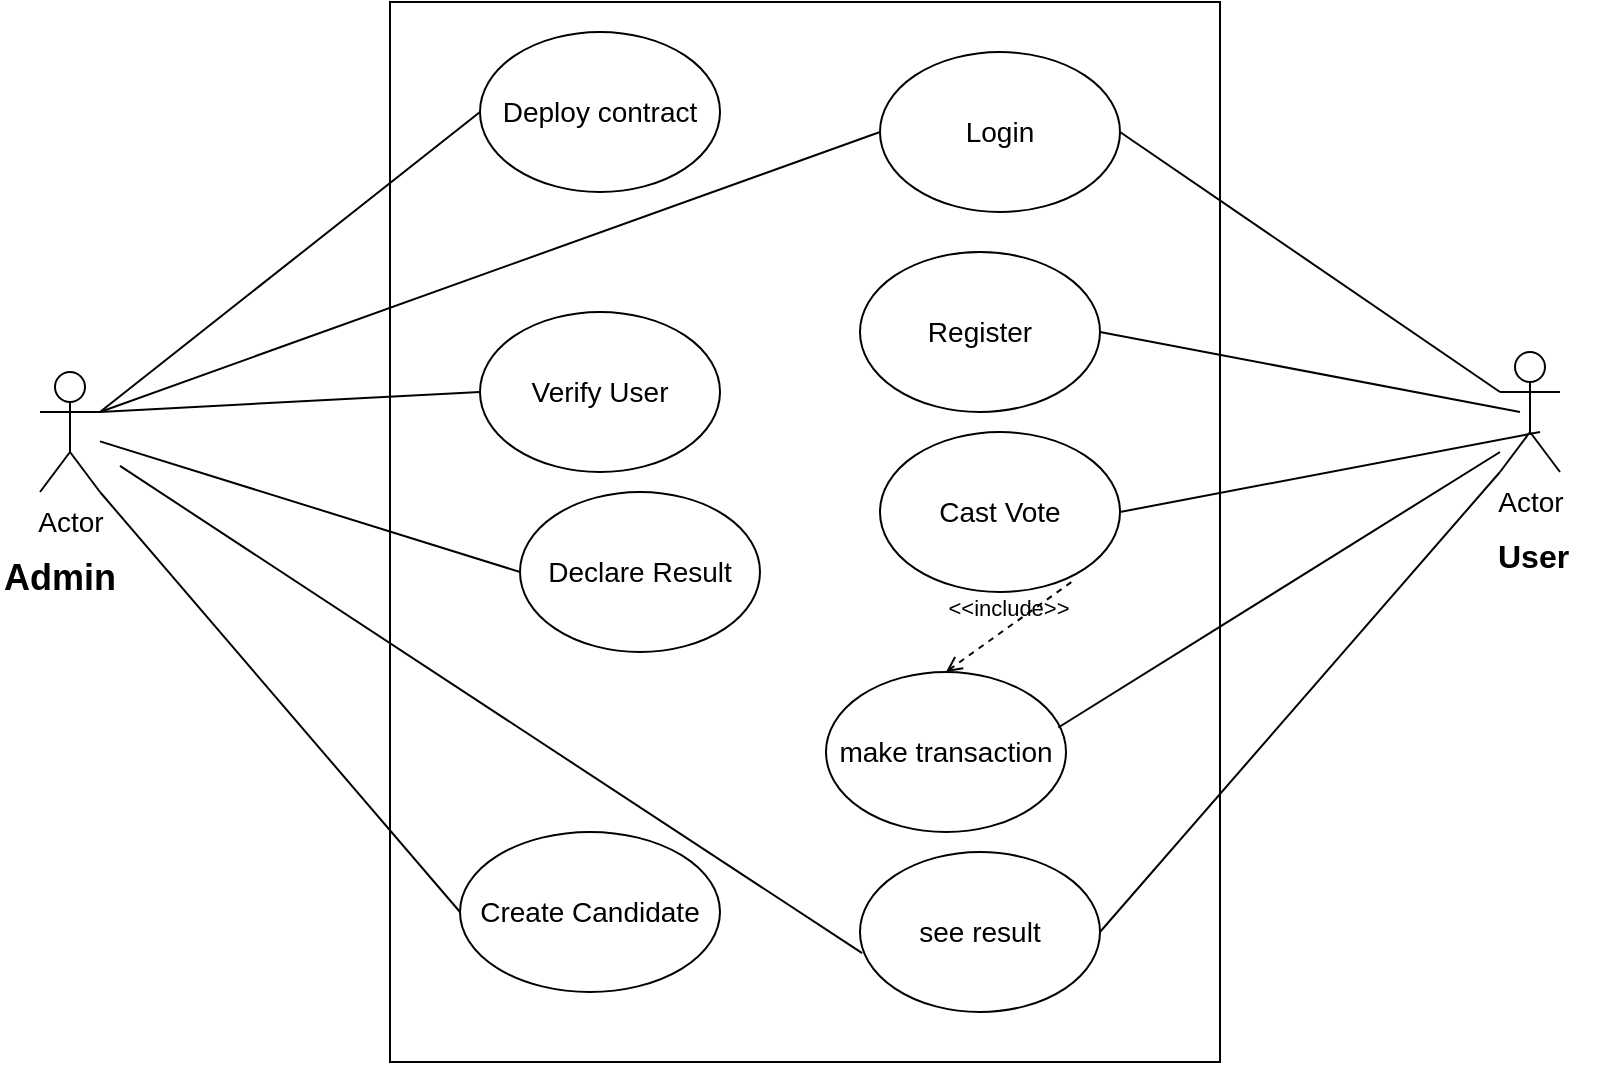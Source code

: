 <mxfile version="12.2.6" type="github" pages="1">
  <diagram id="ZjFbMUzR2h4XMt5LGLqK" name="Page-1">
    <mxGraphModel dx="1024" dy="534" grid="1" gridSize="10" guides="1" tooltips="1" connect="1" arrows="1" fold="1" page="1" pageScale="1" pageWidth="827" pageHeight="1169" math="0" shadow="0">
      <root>
        <mxCell id="MGRXwD8dUgbWrKYlEfeG-0"/>
        <mxCell id="MGRXwD8dUgbWrKYlEfeG-1" parent="MGRXwD8dUgbWrKYlEfeG-0"/>
        <mxCell id="dIiYX6rC-DH4-wpnL1Wr-92" value="" style="rounded=0;whiteSpace=wrap;html=1;fontSize=14;fontStyle=0" parent="MGRXwD8dUgbWrKYlEfeG-1" vertex="1">
          <mxGeometry x="195" y="5" width="415" height="530" as="geometry"/>
        </mxCell>
        <mxCell id="dIiYX6rC-DH4-wpnL1Wr-93" value="Actor" style="shape=umlActor;verticalLabelPosition=bottom;labelBackgroundColor=#ffffff;verticalAlign=top;html=1;outlineConnect=0;fontSize=14;fontStyle=0" parent="MGRXwD8dUgbWrKYlEfeG-1" vertex="1">
          <mxGeometry x="20" y="190" width="30" height="60" as="geometry"/>
        </mxCell>
        <mxCell id="dIiYX6rC-DH4-wpnL1Wr-94" value="Actor" style="shape=umlActor;verticalLabelPosition=bottom;labelBackgroundColor=#ffffff;verticalAlign=top;html=1;outlineConnect=0;fontSize=14;fontStyle=0" parent="MGRXwD8dUgbWrKYlEfeG-1" vertex="1">
          <mxGeometry x="750" y="180" width="30" height="60" as="geometry"/>
        </mxCell>
        <mxCell id="dIiYX6rC-DH4-wpnL1Wr-95" value="Deploy contract" style="ellipse;whiteSpace=wrap;html=1;fontSize=14;fontStyle=0" parent="MGRXwD8dUgbWrKYlEfeG-1" vertex="1">
          <mxGeometry x="240" y="20" width="120" height="80" as="geometry"/>
        </mxCell>
        <mxCell id="dIiYX6rC-DH4-wpnL1Wr-97" value="Verify User" style="ellipse;whiteSpace=wrap;html=1;fontSize=14;" parent="MGRXwD8dUgbWrKYlEfeG-1" vertex="1">
          <mxGeometry x="240" y="160" width="120" height="80" as="geometry"/>
        </mxCell>
        <mxCell id="dIiYX6rC-DH4-wpnL1Wr-98" value="Declare Result" style="ellipse;whiteSpace=wrap;html=1;fontSize=14;" parent="MGRXwD8dUgbWrKYlEfeG-1" vertex="1">
          <mxGeometry x="260" y="250" width="120" height="80" as="geometry"/>
        </mxCell>
        <mxCell id="dIiYX6rC-DH4-wpnL1Wr-99" value="Create Candidate" style="ellipse;whiteSpace=wrap;html=1;fontSize=14;" parent="MGRXwD8dUgbWrKYlEfeG-1" vertex="1">
          <mxGeometry x="230" y="420" width="130" height="80" as="geometry"/>
        </mxCell>
        <mxCell id="dIiYX6rC-DH4-wpnL1Wr-100" value="Login" style="ellipse;whiteSpace=wrap;html=1;fontSize=14;" parent="MGRXwD8dUgbWrKYlEfeG-1" vertex="1">
          <mxGeometry x="440" y="30" width="120" height="80" as="geometry"/>
        </mxCell>
        <mxCell id="dIiYX6rC-DH4-wpnL1Wr-101" value="Register" style="ellipse;whiteSpace=wrap;html=1;fontSize=14;" parent="MGRXwD8dUgbWrKYlEfeG-1" vertex="1">
          <mxGeometry x="430" y="130" width="120" height="80" as="geometry"/>
        </mxCell>
        <mxCell id="dIiYX6rC-DH4-wpnL1Wr-102" value="Cast Vote" style="ellipse;whiteSpace=wrap;html=1;fontSize=14;" parent="MGRXwD8dUgbWrKYlEfeG-1" vertex="1">
          <mxGeometry x="440" y="220" width="120" height="80" as="geometry"/>
        </mxCell>
        <mxCell id="dIiYX6rC-DH4-wpnL1Wr-103" value="see result" style="ellipse;whiteSpace=wrap;html=1;fontSize=14;" parent="MGRXwD8dUgbWrKYlEfeG-1" vertex="1">
          <mxGeometry x="430" y="430" width="120" height="80" as="geometry"/>
        </mxCell>
        <mxCell id="dIiYX6rC-DH4-wpnL1Wr-104" value="&lt;font style=&quot;font-size: 18px&quot;&gt;&lt;b&gt;Admin&lt;/b&gt;&lt;/font&gt;" style="text;html=1;resizable=0;points=[];autosize=1;align=left;verticalAlign=top;spacingTop=-4;fontSize=14;" parent="MGRXwD8dUgbWrKYlEfeG-1" vertex="1">
          <mxGeometry y="280" width="70" height="20" as="geometry"/>
        </mxCell>
        <mxCell id="dIiYX6rC-DH4-wpnL1Wr-105" value="&lt;b style=&quot;font-size: 16px;&quot;&gt;&lt;font style=&quot;font-size: 16px;&quot;&gt;User&lt;/font&gt;&lt;/b&gt;" style="text;html=1;resizable=0;points=[];autosize=1;align=left;verticalAlign=top;spacingTop=-4;fontSize=16;" parent="MGRXwD8dUgbWrKYlEfeG-1" vertex="1">
          <mxGeometry x="746.5" y="270" width="60" height="20" as="geometry"/>
        </mxCell>
        <mxCell id="dIiYX6rC-DH4-wpnL1Wr-106" value="" style="endArrow=none;html=1;fontSize=16;exitX=1;exitY=0.333;exitDx=0;exitDy=0;exitPerimeter=0;entryX=0;entryY=0.5;entryDx=0;entryDy=0;" parent="MGRXwD8dUgbWrKYlEfeG-1" source="dIiYX6rC-DH4-wpnL1Wr-93" target="dIiYX6rC-DH4-wpnL1Wr-95" edge="1">
          <mxGeometry width="50" height="50" relative="1" as="geometry">
            <mxPoint x="70" y="150" as="sourcePoint"/>
            <mxPoint x="120" y="100" as="targetPoint"/>
          </mxGeometry>
        </mxCell>
        <mxCell id="dIiYX6rC-DH4-wpnL1Wr-108" value="" style="endArrow=none;html=1;fontSize=16;exitX=1;exitY=0.333;exitDx=0;exitDy=0;exitPerimeter=0;entryX=0;entryY=0.5;entryDx=0;entryDy=0;" parent="MGRXwD8dUgbWrKYlEfeG-1" source="dIiYX6rC-DH4-wpnL1Wr-93" target="dIiYX6rC-DH4-wpnL1Wr-97" edge="1">
          <mxGeometry width="50" height="50" relative="1" as="geometry">
            <mxPoint x="60" y="220" as="sourcePoint"/>
            <mxPoint x="270.0" y="160" as="targetPoint"/>
          </mxGeometry>
        </mxCell>
        <mxCell id="dIiYX6rC-DH4-wpnL1Wr-109" value="" style="endArrow=none;html=1;fontSize=16;entryX=0;entryY=0.5;entryDx=0;entryDy=0;" parent="MGRXwD8dUgbWrKYlEfeG-1" source="dIiYX6rC-DH4-wpnL1Wr-93" target="dIiYX6rC-DH4-wpnL1Wr-98" edge="1">
          <mxGeometry width="50" height="50" relative="1" as="geometry">
            <mxPoint x="60" y="250" as="sourcePoint"/>
            <mxPoint x="250" y="250" as="targetPoint"/>
          </mxGeometry>
        </mxCell>
        <mxCell id="dIiYX6rC-DH4-wpnL1Wr-110" value="" style="endArrow=none;html=1;fontSize=16;exitX=1;exitY=1;exitDx=0;exitDy=0;exitPerimeter=0;entryX=0;entryY=0.5;entryDx=0;entryDy=0;" parent="MGRXwD8dUgbWrKYlEfeG-1" source="dIiYX6rC-DH4-wpnL1Wr-93" target="dIiYX6rC-DH4-wpnL1Wr-99" edge="1">
          <mxGeometry width="50" height="50" relative="1" as="geometry">
            <mxPoint x="80" y="240" as="sourcePoint"/>
            <mxPoint x="255.0" y="350" as="targetPoint"/>
          </mxGeometry>
        </mxCell>
        <mxCell id="dIiYX6rC-DH4-wpnL1Wr-111" value="" style="endArrow=none;html=1;fontSize=16;entryX=0;entryY=0.333;entryDx=0;entryDy=0;entryPerimeter=0;exitX=1;exitY=0.5;exitDx=0;exitDy=0;" parent="MGRXwD8dUgbWrKYlEfeG-1" source="dIiYX6rC-DH4-wpnL1Wr-100" target="dIiYX6rC-DH4-wpnL1Wr-94" edge="1">
          <mxGeometry width="50" height="50" relative="1" as="geometry">
            <mxPoint x="560" y="210" as="sourcePoint"/>
            <mxPoint x="610" y="160" as="targetPoint"/>
          </mxGeometry>
        </mxCell>
        <mxCell id="dIiYX6rC-DH4-wpnL1Wr-112" value="" style="endArrow=none;html=1;fontSize=16;entryX=0;entryY=0.333;entryDx=0;entryDy=0;entryPerimeter=0;exitX=1;exitY=0.5;exitDx=0;exitDy=0;" parent="MGRXwD8dUgbWrKYlEfeG-1" source="dIiYX6rC-DH4-wpnL1Wr-101" edge="1">
          <mxGeometry width="50" height="50" relative="1" as="geometry">
            <mxPoint x="570.0" y="110" as="sourcePoint"/>
            <mxPoint x="760" y="210" as="targetPoint"/>
          </mxGeometry>
        </mxCell>
        <mxCell id="dIiYX6rC-DH4-wpnL1Wr-113" value="" style="endArrow=none;html=1;fontSize=16;entryX=0;entryY=0.333;entryDx=0;entryDy=0;entryPerimeter=0;exitX=1;exitY=0.5;exitDx=0;exitDy=0;" parent="MGRXwD8dUgbWrKYlEfeG-1" source="dIiYX6rC-DH4-wpnL1Wr-102" edge="1">
          <mxGeometry width="50" height="50" relative="1" as="geometry">
            <mxPoint x="570.0" y="210" as="sourcePoint"/>
            <mxPoint x="770" y="220" as="targetPoint"/>
          </mxGeometry>
        </mxCell>
        <mxCell id="dIiYX6rC-DH4-wpnL1Wr-114" value="" style="endArrow=none;html=1;fontSize=16;entryX=0;entryY=1;entryDx=0;entryDy=0;entryPerimeter=0;exitX=1;exitY=0.5;exitDx=0;exitDy=0;" parent="MGRXwD8dUgbWrKYlEfeG-1" source="dIiYX6rC-DH4-wpnL1Wr-103" target="dIiYX6rC-DH4-wpnL1Wr-94" edge="1">
          <mxGeometry width="50" height="50" relative="1" as="geometry">
            <mxPoint x="570.0" y="300" as="sourcePoint"/>
            <mxPoint x="780" y="230" as="targetPoint"/>
          </mxGeometry>
        </mxCell>
        <mxCell id="dIiYX6rC-DH4-wpnL1Wr-115" value="" style="endArrow=none;html=1;fontSize=16;exitX=1;exitY=0.333;exitDx=0;exitDy=0;exitPerimeter=0;entryX=0;entryY=0.5;entryDx=0;entryDy=0;" parent="MGRXwD8dUgbWrKYlEfeG-1" source="dIiYX6rC-DH4-wpnL1Wr-93" target="dIiYX6rC-DH4-wpnL1Wr-100" edge="1">
          <mxGeometry width="50" height="50" relative="1" as="geometry">
            <mxPoint x="60" y="220" as="sourcePoint"/>
            <mxPoint x="250" y="70" as="targetPoint"/>
          </mxGeometry>
        </mxCell>
        <mxCell id="p4oKsnKEnJ_fwCQ6MbzO-0" value="" style="endArrow=none;html=1;fontSize=16;entryX=0.009;entryY=0.632;entryDx=0;entryDy=0;entryPerimeter=0;" edge="1" parent="MGRXwD8dUgbWrKYlEfeG-1" target="dIiYX6rC-DH4-wpnL1Wr-103">
          <mxGeometry width="50" height="50" relative="1" as="geometry">
            <mxPoint x="60" y="236.977" as="sourcePoint"/>
            <mxPoint x="260" y="330" as="targetPoint"/>
          </mxGeometry>
        </mxCell>
        <mxCell id="p4oKsnKEnJ_fwCQ6MbzO-1" value="&lt;font style=&quot;font-size: 14px&quot;&gt;make transaction&lt;/font&gt;" style="ellipse;whiteSpace=wrap;html=1;" vertex="1" parent="MGRXwD8dUgbWrKYlEfeG-1">
          <mxGeometry x="413" y="340" width="120" height="80" as="geometry"/>
        </mxCell>
        <mxCell id="p4oKsnKEnJ_fwCQ6MbzO-2" value="&amp;lt;&amp;lt;include&amp;gt;&amp;gt;" style="edgeStyle=none;html=1;endArrow=open;verticalAlign=bottom;dashed=1;labelBackgroundColor=none;entryX=0.5;entryY=0;entryDx=0;entryDy=0;exitX=0.797;exitY=0.938;exitDx=0;exitDy=0;exitPerimeter=0;" edge="1" parent="MGRXwD8dUgbWrKYlEfeG-1" source="dIiYX6rC-DH4-wpnL1Wr-102" target="p4oKsnKEnJ_fwCQ6MbzO-1">
          <mxGeometry width="160" relative="1" as="geometry">
            <mxPoint x="420" y="320" as="sourcePoint"/>
            <mxPoint x="580" y="320" as="targetPoint"/>
          </mxGeometry>
        </mxCell>
        <mxCell id="p4oKsnKEnJ_fwCQ6MbzO-3" value="" style="endArrow=none;html=1;fontSize=16;exitX=0.968;exitY=0.347;exitDx=0;exitDy=0;exitPerimeter=0;" edge="1" parent="MGRXwD8dUgbWrKYlEfeG-1" source="p4oKsnKEnJ_fwCQ6MbzO-1">
          <mxGeometry width="50" height="50" relative="1" as="geometry">
            <mxPoint x="570" y="270" as="sourcePoint"/>
            <mxPoint x="750" y="230" as="targetPoint"/>
          </mxGeometry>
        </mxCell>
      </root>
    </mxGraphModel>
  </diagram>
</mxfile>
